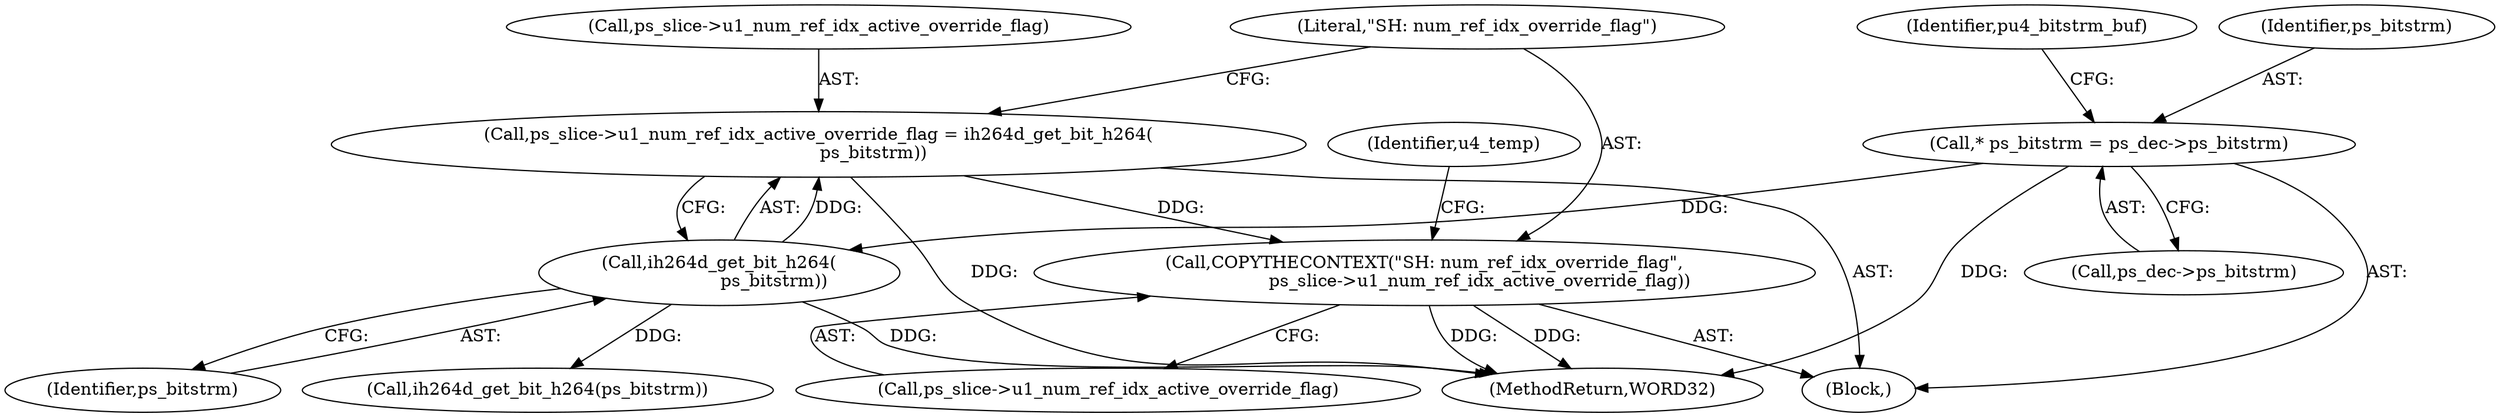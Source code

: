 digraph "0_Android_943323f1d9d3dd5c2634deb26cbe72343ca6b3db_0@pointer" {
"1000218" [label="(Call,ps_slice->u1_num_ref_idx_active_override_flag = ih264d_get_bit_h264(\n                    ps_bitstrm))"];
"1000222" [label="(Call,ih264d_get_bit_h264(\n                    ps_bitstrm))"];
"1000132" [label="(Call,* ps_bitstrm = ps_dec->ps_bitstrm)"];
"1000224" [label="(Call,COPYTHECONTEXT(\"SH: num_ref_idx_override_flag\",\n                    ps_slice->u1_num_ref_idx_active_override_flag))"];
"1001224" [label="(MethodReturn,WORD32)"];
"1000219" [label="(Call,ps_slice->u1_num_ref_idx_active_override_flag)"];
"1000230" [label="(Identifier,u4_temp)"];
"1000224" [label="(Call,COPYTHECONTEXT(\"SH: num_ref_idx_override_flag\",\n                    ps_slice->u1_num_ref_idx_active_override_flag))"];
"1000226" [label="(Call,ps_slice->u1_num_ref_idx_active_override_flag)"];
"1000218" [label="(Call,ps_slice->u1_num_ref_idx_active_override_flag = ih264d_get_bit_h264(\n                    ps_bitstrm))"];
"1000133" [label="(Identifier,ps_bitstrm)"];
"1000223" [label="(Identifier,ps_bitstrm)"];
"1000225" [label="(Literal,\"SH: num_ref_idx_override_flag\")"];
"1000380" [label="(Call,ih264d_get_bit_h264(ps_bitstrm))"];
"1000134" [label="(Call,ps_dec->ps_bitstrm)"];
"1000140" [label="(Identifier,pu4_bitstrm_buf)"];
"1000222" [label="(Call,ih264d_get_bit_h264(\n                    ps_bitstrm))"];
"1000118" [label="(Block,)"];
"1000132" [label="(Call,* ps_bitstrm = ps_dec->ps_bitstrm)"];
"1000218" -> "1000118"  [label="AST: "];
"1000218" -> "1000222"  [label="CFG: "];
"1000219" -> "1000218"  [label="AST: "];
"1000222" -> "1000218"  [label="AST: "];
"1000225" -> "1000218"  [label="CFG: "];
"1000218" -> "1001224"  [label="DDG: "];
"1000222" -> "1000218"  [label="DDG: "];
"1000218" -> "1000224"  [label="DDG: "];
"1000222" -> "1000223"  [label="CFG: "];
"1000223" -> "1000222"  [label="AST: "];
"1000222" -> "1001224"  [label="DDG: "];
"1000132" -> "1000222"  [label="DDG: "];
"1000222" -> "1000380"  [label="DDG: "];
"1000132" -> "1000118"  [label="AST: "];
"1000132" -> "1000134"  [label="CFG: "];
"1000133" -> "1000132"  [label="AST: "];
"1000134" -> "1000132"  [label="AST: "];
"1000140" -> "1000132"  [label="CFG: "];
"1000132" -> "1001224"  [label="DDG: "];
"1000224" -> "1000118"  [label="AST: "];
"1000224" -> "1000226"  [label="CFG: "];
"1000225" -> "1000224"  [label="AST: "];
"1000226" -> "1000224"  [label="AST: "];
"1000230" -> "1000224"  [label="CFG: "];
"1000224" -> "1001224"  [label="DDG: "];
"1000224" -> "1001224"  [label="DDG: "];
}
